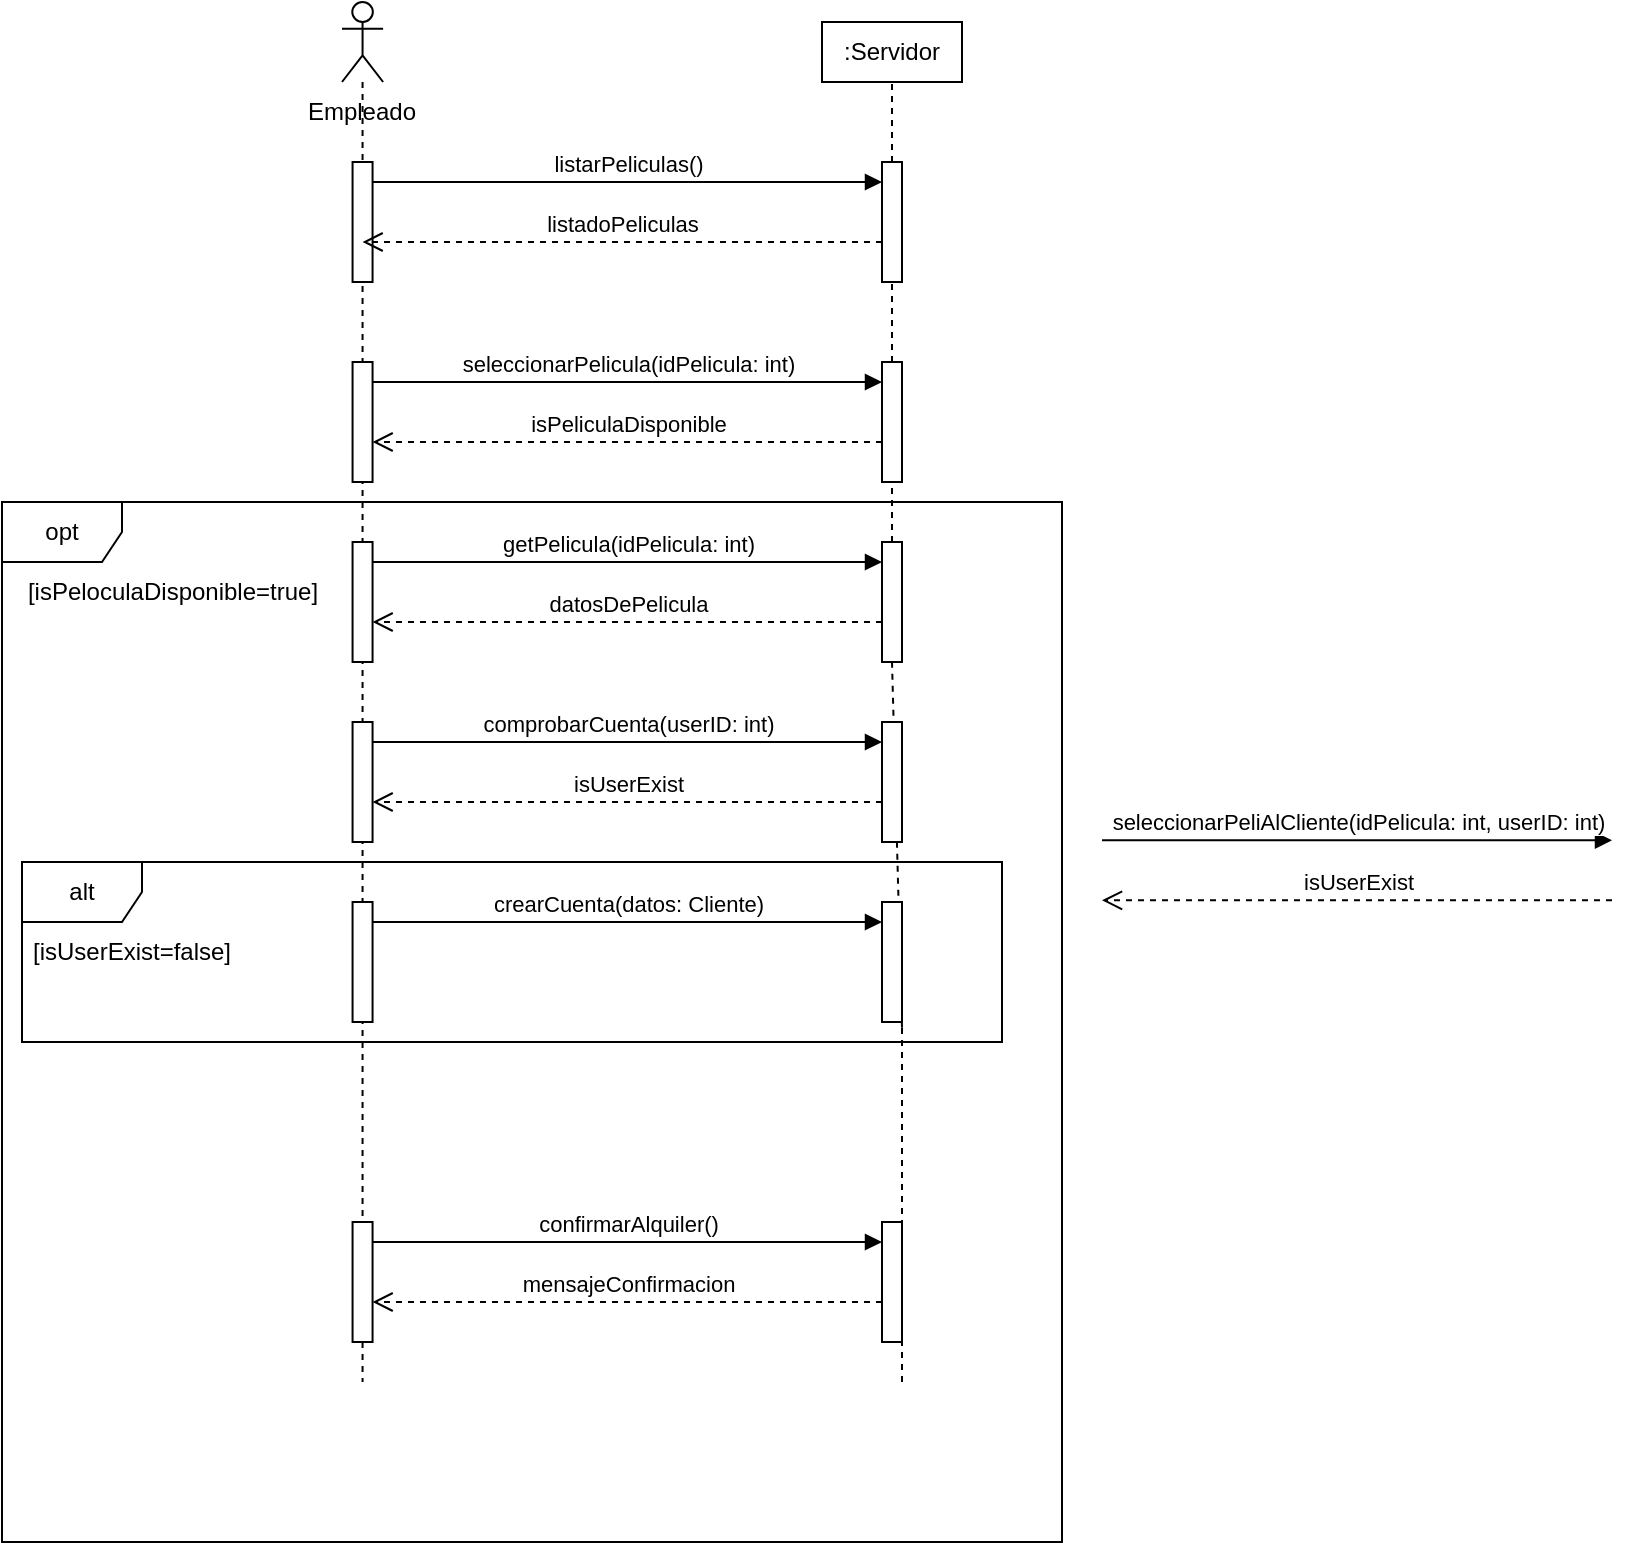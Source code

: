 <mxfile version="21.7.5" type="device">
  <diagram name="Página-1" id="HBMUK5XybczC5cn_U9Xf">
    <mxGraphModel dx="1835" dy="689" grid="1" gridSize="10" guides="1" tooltips="1" connect="1" arrows="1" fold="1" page="1" pageScale="1" pageWidth="1169" pageHeight="827" math="0" shadow="0">
      <root>
        <mxCell id="0" />
        <mxCell id="1" parent="0" />
        <mxCell id="jhPVQslpY4Mf-MAiTm1v-1" value="" style="shape=umlLifeline;perimeter=lifelinePerimeter;whiteSpace=wrap;html=1;container=1;dropTarget=0;collapsible=0;recursiveResize=0;outlineConnect=0;portConstraint=eastwest;newEdgeStyle={&quot;curved&quot;:0,&quot;rounded&quot;:0};participant=umlActor;" vertex="1" parent="1">
          <mxGeometry x="50" y="40" width="20.56" height="690" as="geometry" />
        </mxCell>
        <mxCell id="jhPVQslpY4Mf-MAiTm1v-6" value="" style="html=1;points=[[0,0,0,0,5],[0,1,0,0,-5],[1,0,0,0,5],[1,1,0,0,-5]];perimeter=orthogonalPerimeter;outlineConnect=0;targetShapes=umlLifeline;portConstraint=eastwest;newEdgeStyle={&quot;curved&quot;:0,&quot;rounded&quot;:0};" vertex="1" parent="jhPVQslpY4Mf-MAiTm1v-1">
          <mxGeometry x="5.28" y="80" width="10" height="60" as="geometry" />
        </mxCell>
        <mxCell id="jhPVQslpY4Mf-MAiTm1v-14" value="" style="html=1;points=[[0,0,0,0,5],[0,1,0,0,-5],[1,0,0,0,5],[1,1,0,0,-5]];perimeter=orthogonalPerimeter;outlineConnect=0;targetShapes=umlLifeline;portConstraint=eastwest;newEdgeStyle={&quot;curved&quot;:0,&quot;rounded&quot;:0};" vertex="1" parent="jhPVQslpY4Mf-MAiTm1v-1">
          <mxGeometry x="5.28" y="180" width="10" height="60" as="geometry" />
        </mxCell>
        <mxCell id="jhPVQslpY4Mf-MAiTm1v-2" value="Empleado" style="text;html=1;strokeColor=none;fillColor=none;align=center;verticalAlign=middle;whiteSpace=wrap;rounded=0;" vertex="1" parent="1">
          <mxGeometry x="30.28" y="80" width="60" height="30" as="geometry" />
        </mxCell>
        <mxCell id="jhPVQslpY4Mf-MAiTm1v-4" value=":Servidor" style="html=1;whiteSpace=wrap;" vertex="1" parent="1">
          <mxGeometry x="290" y="50" width="70" height="30" as="geometry" />
        </mxCell>
        <mxCell id="jhPVQslpY4Mf-MAiTm1v-5" value="" style="endArrow=none;dashed=1;html=1;rounded=0;entryX=0.5;entryY=1;entryDx=0;entryDy=0;" edge="1" parent="1" source="jhPVQslpY4Mf-MAiTm1v-7" target="jhPVQslpY4Mf-MAiTm1v-4">
          <mxGeometry width="50" height="50" relative="1" as="geometry">
            <mxPoint x="330" y="552.857" as="sourcePoint" />
            <mxPoint x="330" y="170" as="targetPoint" />
          </mxGeometry>
        </mxCell>
        <mxCell id="jhPVQslpY4Mf-MAiTm1v-8" value="" style="endArrow=none;dashed=1;html=1;rounded=0;entryX=0.5;entryY=1;entryDx=0;entryDy=0;" edge="1" parent="1" source="jhPVQslpY4Mf-MAiTm1v-26" target="jhPVQslpY4Mf-MAiTm1v-7">
          <mxGeometry width="50" height="50" relative="1" as="geometry">
            <mxPoint x="330" y="552.857" as="sourcePoint" />
            <mxPoint x="325" y="80" as="targetPoint" />
          </mxGeometry>
        </mxCell>
        <mxCell id="jhPVQslpY4Mf-MAiTm1v-7" value="" style="html=1;points=[[0,0,0,0,5],[0,1,0,0,-5],[1,0,0,0,5],[1,1,0,0,-5]];perimeter=orthogonalPerimeter;outlineConnect=0;targetShapes=umlLifeline;portConstraint=eastwest;newEdgeStyle={&quot;curved&quot;:0,&quot;rounded&quot;:0};" vertex="1" parent="1">
          <mxGeometry x="320" y="120" width="10" height="60" as="geometry" />
        </mxCell>
        <mxCell id="jhPVQslpY4Mf-MAiTm1v-9" value="listarPeliculas()" style="html=1;verticalAlign=bottom;endArrow=block;curved=0;rounded=0;" edge="1" parent="1" source="jhPVQslpY4Mf-MAiTm1v-6" target="jhPVQslpY4Mf-MAiTm1v-7">
          <mxGeometry width="80" relative="1" as="geometry">
            <mxPoint x="190.56" y="130" as="sourcePoint" />
            <mxPoint x="270.56" y="130" as="targetPoint" />
            <Array as="points">
              <mxPoint x="260" y="130" />
            </Array>
          </mxGeometry>
        </mxCell>
        <mxCell id="jhPVQslpY4Mf-MAiTm1v-10" value="listadoPeliculas" style="html=1;verticalAlign=bottom;endArrow=open;dashed=1;endSize=8;curved=0;rounded=0;" edge="1" parent="1" target="jhPVQslpY4Mf-MAiTm1v-1">
          <mxGeometry relative="1" as="geometry">
            <mxPoint x="320" y="160" as="sourcePoint" />
            <mxPoint x="185.28" y="160" as="targetPoint" />
          </mxGeometry>
        </mxCell>
        <mxCell id="jhPVQslpY4Mf-MAiTm1v-11" value="seleccionarPelicula(idPelicula: int)" style="html=1;verticalAlign=bottom;endArrow=block;curved=0;rounded=0;" edge="1" target="jhPVQslpY4Mf-MAiTm1v-13" parent="1" source="jhPVQslpY4Mf-MAiTm1v-14">
          <mxGeometry width="80" relative="1" as="geometry">
            <mxPoint x="185" y="230" as="sourcePoint" />
            <mxPoint x="270.56" y="230" as="targetPoint" />
            <Array as="points">
              <mxPoint x="260" y="230" />
            </Array>
          </mxGeometry>
        </mxCell>
        <mxCell id="jhPVQslpY4Mf-MAiTm1v-12" value="isPeliculaDisponible" style="html=1;verticalAlign=bottom;endArrow=open;dashed=1;endSize=8;curved=0;rounded=0;" edge="1" parent="1" target="jhPVQslpY4Mf-MAiTm1v-14">
          <mxGeometry relative="1" as="geometry">
            <mxPoint x="320" y="260" as="sourcePoint" />
            <mxPoint x="185.28" y="260" as="targetPoint" />
          </mxGeometry>
        </mxCell>
        <mxCell id="jhPVQslpY4Mf-MAiTm1v-13" value="" style="html=1;points=[[0,0,0,0,5],[0,1,0,0,-5],[1,0,0,0,5],[1,1,0,0,-5]];perimeter=orthogonalPerimeter;outlineConnect=0;targetShapes=umlLifeline;portConstraint=eastwest;newEdgeStyle={&quot;curved&quot;:0,&quot;rounded&quot;:0};" vertex="1" parent="1">
          <mxGeometry x="320" y="220" width="10" height="60" as="geometry" />
        </mxCell>
        <mxCell id="jhPVQslpY4Mf-MAiTm1v-15" value="opt" style="shape=umlFrame;whiteSpace=wrap;html=1;pointerEvents=0;" vertex="1" parent="1">
          <mxGeometry x="-120" y="290" width="530" height="520" as="geometry" />
        </mxCell>
        <mxCell id="jhPVQslpY4Mf-MAiTm1v-16" value="[isPeloculaDisponible=true]" style="text;html=1;align=center;verticalAlign=middle;resizable=0;points=[];autosize=1;strokeColor=none;fillColor=none;" vertex="1" parent="1">
          <mxGeometry x="-120" y="320" width="170" height="30" as="geometry" />
        </mxCell>
        <mxCell id="jhPVQslpY4Mf-MAiTm1v-23" value="" style="html=1;points=[[0,0,0,0,5],[0,1,0,0,-5],[1,0,0,0,5],[1,1,0,0,-5]];perimeter=orthogonalPerimeter;outlineConnect=0;targetShapes=umlLifeline;portConstraint=eastwest;newEdgeStyle={&quot;curved&quot;:0,&quot;rounded&quot;:0};" vertex="1" parent="1">
          <mxGeometry x="55.28" y="310" width="10" height="60" as="geometry" />
        </mxCell>
        <mxCell id="jhPVQslpY4Mf-MAiTm1v-24" value="getPelicula(idPelicula: int)" style="html=1;verticalAlign=bottom;endArrow=block;curved=0;rounded=0;" edge="1" parent="1" source="jhPVQslpY4Mf-MAiTm1v-23" target="jhPVQslpY4Mf-MAiTm1v-26">
          <mxGeometry width="80" relative="1" as="geometry">
            <mxPoint x="185" y="320" as="sourcePoint" />
            <mxPoint x="270.56" y="320" as="targetPoint" />
            <Array as="points">
              <mxPoint x="260" y="320" />
            </Array>
          </mxGeometry>
        </mxCell>
        <mxCell id="jhPVQslpY4Mf-MAiTm1v-25" value="datosDePelicula" style="html=1;verticalAlign=bottom;endArrow=open;dashed=1;endSize=8;curved=0;rounded=0;" edge="1" parent="1" target="jhPVQslpY4Mf-MAiTm1v-23">
          <mxGeometry relative="1" as="geometry">
            <mxPoint x="320" y="350" as="sourcePoint" />
            <mxPoint x="185.28" y="350" as="targetPoint" />
          </mxGeometry>
        </mxCell>
        <mxCell id="jhPVQslpY4Mf-MAiTm1v-28" value="" style="endArrow=none;dashed=1;html=1;rounded=0;entryX=0.5;entryY=1;entryDx=0;entryDy=0;" edge="1" parent="1" target="jhPVQslpY4Mf-MAiTm1v-26">
          <mxGeometry width="50" height="50" relative="1" as="geometry">
            <mxPoint x="330" y="552.857" as="sourcePoint" />
            <mxPoint x="325" y="180" as="targetPoint" />
          </mxGeometry>
        </mxCell>
        <mxCell id="jhPVQslpY4Mf-MAiTm1v-26" value="" style="html=1;points=[[0,0,0,0,5],[0,1,0,0,-5],[1,0,0,0,5],[1,1,0,0,-5]];perimeter=orthogonalPerimeter;outlineConnect=0;targetShapes=umlLifeline;portConstraint=eastwest;newEdgeStyle={&quot;curved&quot;:0,&quot;rounded&quot;:0};" vertex="1" parent="1">
          <mxGeometry x="320" y="310" width="10" height="60" as="geometry" />
        </mxCell>
        <mxCell id="jhPVQslpY4Mf-MAiTm1v-29" value="" style="html=1;points=[[0,0,0,0,5],[0,1,0,0,-5],[1,0,0,0,5],[1,1,0,0,-5]];perimeter=orthogonalPerimeter;outlineConnect=0;targetShapes=umlLifeline;portConstraint=eastwest;newEdgeStyle={&quot;curved&quot;:0,&quot;rounded&quot;:0};" vertex="1" parent="1">
          <mxGeometry x="55.28" y="400" width="10" height="60" as="geometry" />
        </mxCell>
        <mxCell id="jhPVQslpY4Mf-MAiTm1v-30" value="comprobarCuenta(userID: int)" style="html=1;verticalAlign=bottom;endArrow=block;curved=0;rounded=0;" edge="1" parent="1" source="jhPVQslpY4Mf-MAiTm1v-29" target="jhPVQslpY4Mf-MAiTm1v-32">
          <mxGeometry width="80" relative="1" as="geometry">
            <mxPoint x="185" y="410" as="sourcePoint" />
            <mxPoint x="270.56" y="410" as="targetPoint" />
            <Array as="points">
              <mxPoint x="260" y="410" />
            </Array>
          </mxGeometry>
        </mxCell>
        <mxCell id="jhPVQslpY4Mf-MAiTm1v-31" value="isUserExist" style="html=1;verticalAlign=bottom;endArrow=open;dashed=1;endSize=8;curved=0;rounded=0;" edge="1" parent="1" target="jhPVQslpY4Mf-MAiTm1v-29">
          <mxGeometry x="0.001" relative="1" as="geometry">
            <mxPoint x="320" y="440" as="sourcePoint" />
            <mxPoint x="185.28" y="440" as="targetPoint" />
            <mxPoint as="offset" />
          </mxGeometry>
        </mxCell>
        <mxCell id="jhPVQslpY4Mf-MAiTm1v-33" value="alt" style="shape=umlFrame;whiteSpace=wrap;html=1;pointerEvents=0;" vertex="1" parent="1">
          <mxGeometry x="-110" y="470" width="490" height="90" as="geometry" />
        </mxCell>
        <mxCell id="jhPVQslpY4Mf-MAiTm1v-32" value="" style="html=1;points=[[0,0,0,0,5],[0,1,0,0,-5],[1,0,0,0,5],[1,1,0,0,-5]];perimeter=orthogonalPerimeter;outlineConnect=0;targetShapes=umlLifeline;portConstraint=eastwest;newEdgeStyle={&quot;curved&quot;:0,&quot;rounded&quot;:0};" vertex="1" parent="1">
          <mxGeometry x="320" y="400" width="10" height="60" as="geometry" />
        </mxCell>
        <mxCell id="jhPVQslpY4Mf-MAiTm1v-34" value="[isUserExist=false]" style="text;html=1;strokeColor=none;fillColor=none;align=center;verticalAlign=middle;whiteSpace=wrap;rounded=0;" vertex="1" parent="1">
          <mxGeometry x="-110" y="500" width="110" height="30" as="geometry" />
        </mxCell>
        <mxCell id="jhPVQslpY4Mf-MAiTm1v-35" value="" style="html=1;points=[[0,0,0,0,5],[0,1,0,0,-5],[1,0,0,0,5],[1,1,0,0,-5]];perimeter=orthogonalPerimeter;outlineConnect=0;targetShapes=umlLifeline;portConstraint=eastwest;newEdgeStyle={&quot;curved&quot;:0,&quot;rounded&quot;:0};" vertex="1" parent="1">
          <mxGeometry x="55.28" y="490" width="10" height="60" as="geometry" />
        </mxCell>
        <mxCell id="jhPVQslpY4Mf-MAiTm1v-36" value="crearCuenta(datos: Cliente)" style="html=1;verticalAlign=bottom;endArrow=block;curved=0;rounded=0;" edge="1" parent="1" source="jhPVQslpY4Mf-MAiTm1v-35" target="jhPVQslpY4Mf-MAiTm1v-38">
          <mxGeometry x="0.001" width="80" relative="1" as="geometry">
            <mxPoint x="185" y="500" as="sourcePoint" />
            <mxPoint x="270.56" y="500" as="targetPoint" />
            <Array as="points">
              <mxPoint x="260" y="500" />
            </Array>
            <mxPoint as="offset" />
          </mxGeometry>
        </mxCell>
        <mxCell id="jhPVQslpY4Mf-MAiTm1v-38" value="" style="html=1;points=[[0,0,0,0,5],[0,1,0,0,-5],[1,0,0,0,5],[1,1,0,0,-5]];perimeter=orthogonalPerimeter;outlineConnect=0;targetShapes=umlLifeline;portConstraint=eastwest;newEdgeStyle={&quot;curved&quot;:0,&quot;rounded&quot;:0};" vertex="1" parent="1">
          <mxGeometry x="320" y="490" width="10" height="60" as="geometry" />
        </mxCell>
        <mxCell id="jhPVQslpY4Mf-MAiTm1v-39" value="" style="endArrow=none;dashed=1;html=1;rounded=0;" edge="1" parent="1" target="jhPVQslpY4Mf-MAiTm1v-38">
          <mxGeometry width="50" height="50" relative="1" as="geometry">
            <mxPoint x="330" y="730" as="sourcePoint" />
            <mxPoint x="300" y="460" as="targetPoint" />
          </mxGeometry>
        </mxCell>
        <mxCell id="jhPVQslpY4Mf-MAiTm1v-44" value="" style="html=1;points=[[0,0,0,0,5],[0,1,0,0,-5],[1,0,0,0,5],[1,1,0,0,-5]];perimeter=orthogonalPerimeter;outlineConnect=0;targetShapes=umlLifeline;portConstraint=eastwest;newEdgeStyle={&quot;curved&quot;:0,&quot;rounded&quot;:0};" vertex="1" parent="1">
          <mxGeometry x="55.28" y="650" width="10" height="60" as="geometry" />
        </mxCell>
        <mxCell id="jhPVQslpY4Mf-MAiTm1v-45" value="confirmarAlquiler()" style="html=1;verticalAlign=bottom;endArrow=block;curved=0;rounded=0;" edge="1" parent="1" source="jhPVQslpY4Mf-MAiTm1v-44" target="jhPVQslpY4Mf-MAiTm1v-47">
          <mxGeometry width="80" relative="1" as="geometry">
            <mxPoint x="185" y="660" as="sourcePoint" />
            <mxPoint x="270.56" y="660" as="targetPoint" />
            <Array as="points">
              <mxPoint x="260" y="660" />
            </Array>
          </mxGeometry>
        </mxCell>
        <mxCell id="jhPVQslpY4Mf-MAiTm1v-46" value="mensajeConfirmacion" style="html=1;verticalAlign=bottom;endArrow=open;dashed=1;endSize=8;curved=0;rounded=0;" edge="1" parent="1" target="jhPVQslpY4Mf-MAiTm1v-44">
          <mxGeometry relative="1" as="geometry">
            <mxPoint x="320" y="690" as="sourcePoint" />
            <mxPoint x="185.28" y="690" as="targetPoint" />
          </mxGeometry>
        </mxCell>
        <mxCell id="jhPVQslpY4Mf-MAiTm1v-47" value="" style="html=1;points=[[0,0,0,0,5],[0,1,0,0,-5],[1,0,0,0,5],[1,1,0,0,-5]];perimeter=orthogonalPerimeter;outlineConnect=0;targetShapes=umlLifeline;portConstraint=eastwest;newEdgeStyle={&quot;curved&quot;:0,&quot;rounded&quot;:0};" vertex="1" parent="1">
          <mxGeometry x="320" y="650" width="10" height="60" as="geometry" />
        </mxCell>
        <mxCell id="jhPVQslpY4Mf-MAiTm1v-48" value="seleccionarPeliAlCliente(idPelicula: int, userID: int)" style="html=1;verticalAlign=bottom;endArrow=block;curved=0;rounded=0;" edge="1" parent="1">
          <mxGeometry width="80" relative="1" as="geometry">
            <mxPoint x="430" y="459.17" as="sourcePoint" />
            <mxPoint x="685" y="459.17" as="targetPoint" />
            <Array as="points">
              <mxPoint x="625" y="459.17" />
            </Array>
          </mxGeometry>
        </mxCell>
        <mxCell id="jhPVQslpY4Mf-MAiTm1v-49" value="isUserExist" style="html=1;verticalAlign=bottom;endArrow=open;dashed=1;endSize=8;curved=0;rounded=0;" edge="1" parent="1">
          <mxGeometry x="0.001" relative="1" as="geometry">
            <mxPoint x="685" y="489.17" as="sourcePoint" />
            <mxPoint x="430" y="489.17" as="targetPoint" />
            <mxPoint as="offset" />
          </mxGeometry>
        </mxCell>
      </root>
    </mxGraphModel>
  </diagram>
</mxfile>
